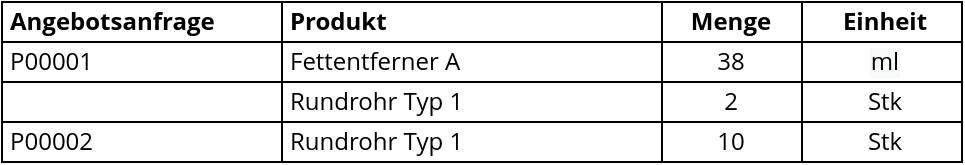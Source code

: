<mxfile version="13.7.9" type="device"><diagram id="GtRONhIAHqFVy6cvbiFZ" name="Seite 1"><mxGraphModel dx="1102" dy="574" grid="1" gridSize="10" guides="1" tooltips="1" connect="1" arrows="1" fold="1" page="1" pageScale="1" pageWidth="827" pageHeight="1169" math="0" shadow="0"><root><mxCell id="uIaLDYGZTDQxNUprMQj0-0"/><mxCell id="uIaLDYGZTDQxNUprMQj0-1" parent="uIaLDYGZTDQxNUprMQj0-0"/><mxCell id="diI0_13bmxmqcU8Szz5P-21" value="" style="shape=table;html=1;whiteSpace=wrap;startSize=0;container=1;collapsible=0;childLayout=tableLayout;fontFamily=Open Sans;fontSize=12;align=left;spacingLeft=2;" parent="uIaLDYGZTDQxNUprMQj0-1" vertex="1"><mxGeometry x="40" y="40" width="480" height="80" as="geometry"/></mxCell><mxCell id="diI0_13bmxmqcU8Szz5P-22" value="" style="shape=partialRectangle;html=1;whiteSpace=wrap;collapsible=0;dropTarget=0;pointerEvents=0;fillColor=none;top=0;left=0;bottom=0;right=0;points=[[0,0.5],[1,0.5]];portConstraint=eastwest;fontFamily=Open Sans;spacingLeft=2;align=left;" parent="diI0_13bmxmqcU8Szz5P-21" vertex="1"><mxGeometry width="480" height="20" as="geometry"/></mxCell><mxCell id="diI0_13bmxmqcU8Szz5P-23" value="&lt;b&gt;Angebotsanfrage&lt;/b&gt;" style="shape=partialRectangle;html=1;whiteSpace=wrap;connectable=0;fillColor=none;top=0;left=0;bottom=0;right=0;overflow=hidden;align=left;fontFamily=Open Sans;spacingLeft=2;" parent="diI0_13bmxmqcU8Szz5P-22" vertex="1"><mxGeometry width="140" height="20" as="geometry"/></mxCell><mxCell id="diI0_13bmxmqcU8Szz5P-24" value="&lt;b&gt;Produkt&lt;/b&gt;" style="shape=partialRectangle;html=1;whiteSpace=wrap;connectable=0;fillColor=none;top=0;left=0;bottom=0;right=0;overflow=hidden;fontFamily=Open Sans;spacingLeft=2;align=left;spacingRight=3;" parent="diI0_13bmxmqcU8Szz5P-22" vertex="1"><mxGeometry x="140" width="190" height="20" as="geometry"/></mxCell><mxCell id="diI0_13bmxmqcU8Szz5P-25" value="Menge" style="shape=partialRectangle;html=1;whiteSpace=wrap;connectable=0;fillColor=none;top=0;left=0;bottom=0;right=0;overflow=hidden;fontFamily=Open Sans;spacingLeft=2;align=center;spacingRight=3;fontStyle=1" parent="diI0_13bmxmqcU8Szz5P-22" vertex="1"><mxGeometry x="330" width="70" height="20" as="geometry"/></mxCell><mxCell id="diI0_13bmxmqcU8Szz5P-28" value="Einheit" style="shape=partialRectangle;html=1;whiteSpace=wrap;connectable=0;fillColor=none;top=0;left=0;bottom=0;right=0;overflow=hidden;fontFamily=Open Sans;spacingLeft=3;align=center;fontStyle=1" parent="diI0_13bmxmqcU8Szz5P-22" vertex="1"><mxGeometry x="400" width="80" height="20" as="geometry"/></mxCell><mxCell id="diI0_13bmxmqcU8Szz5P-36" value="" style="shape=partialRectangle;html=1;whiteSpace=wrap;collapsible=0;dropTarget=0;pointerEvents=0;fillColor=none;top=0;left=0;bottom=0;right=0;points=[[0,0.5],[1,0.5]];portConstraint=eastwest;fontFamily=Open Sans;spacingLeft=2;align=center;fontColor=#97D077;" parent="diI0_13bmxmqcU8Szz5P-21" vertex="1"><mxGeometry y="20" width="480" height="20" as="geometry"/></mxCell><mxCell id="diI0_13bmxmqcU8Szz5P-37" value="P00001" style="shape=partialRectangle;html=1;whiteSpace=wrap;connectable=0;fillColor=none;top=0;left=0;bottom=0;right=0;overflow=hidden;fontFamily=Open Sans;spacingLeft=2;align=left;" parent="diI0_13bmxmqcU8Szz5P-36" vertex="1"><mxGeometry width="140" height="20" as="geometry"/></mxCell><mxCell id="diI0_13bmxmqcU8Szz5P-38" value="Fettentferner A&lt;br&gt;" style="shape=partialRectangle;html=1;whiteSpace=wrap;connectable=0;fillColor=none;top=0;left=0;bottom=0;right=0;overflow=hidden;fontFamily=Open Sans;spacingLeft=2;align=left;spacingRight=3;" parent="diI0_13bmxmqcU8Szz5P-36" vertex="1"><mxGeometry x="140" width="190" height="20" as="geometry"/></mxCell><mxCell id="diI0_13bmxmqcU8Szz5P-39" value="38" style="shape=partialRectangle;html=1;whiteSpace=wrap;connectable=0;fillColor=none;top=0;left=0;bottom=0;right=0;overflow=hidden;fontFamily=Open Sans;spacingLeft=2;align=center;spacingRight=3;" parent="diI0_13bmxmqcU8Szz5P-36" vertex="1"><mxGeometry x="330" width="70" height="20" as="geometry"/></mxCell><mxCell id="diI0_13bmxmqcU8Szz5P-42" value="&lt;span style=&quot;font-family: &amp;#34;open sans&amp;#34; ; font-size: 12px ; font-style: normal ; font-weight: 400 ; letter-spacing: normal ; text-indent: 0px ; text-transform: none ; word-spacing: 0px ; background-color: rgb(248 , 249 , 250) ; display: inline ; float: none&quot;&gt;ml&lt;/span&gt;" style="shape=partialRectangle;html=1;whiteSpace=wrap;connectable=0;fillColor=none;top=0;left=0;bottom=0;right=0;overflow=hidden;fontFamily=Open Sans;spacingLeft=3;align=center;" parent="diI0_13bmxmqcU8Szz5P-36" vertex="1"><mxGeometry x="400" width="80" height="20" as="geometry"/></mxCell><mxCell id="9axlk6Ps-d_YkfV5iq8d-153" style="shape=partialRectangle;html=1;whiteSpace=wrap;collapsible=0;dropTarget=0;pointerEvents=0;fillColor=none;top=0;left=0;bottom=0;right=0;points=[[0,0.5],[1,0.5]];portConstraint=eastwest;fontFamily=Open Sans;spacingLeft=2;align=center;fontColor=#97D077;" vertex="1" parent="diI0_13bmxmqcU8Szz5P-21"><mxGeometry y="40" width="480" height="20" as="geometry"/></mxCell><mxCell id="9axlk6Ps-d_YkfV5iq8d-154" style="shape=partialRectangle;html=1;whiteSpace=wrap;connectable=0;fillColor=none;top=0;left=0;bottom=0;right=0;overflow=hidden;fontFamily=Open Sans;spacingLeft=2;align=left;" vertex="1" parent="9axlk6Ps-d_YkfV5iq8d-153"><mxGeometry width="140" height="20" as="geometry"/></mxCell><mxCell id="9axlk6Ps-d_YkfV5iq8d-155" value="Rundrohr Typ 1" style="shape=partialRectangle;html=1;whiteSpace=wrap;connectable=0;fillColor=none;top=0;left=0;bottom=0;right=0;overflow=hidden;fontFamily=Open Sans;spacingLeft=2;align=left;spacingRight=3;" vertex="1" parent="9axlk6Ps-d_YkfV5iq8d-153"><mxGeometry x="140" width="190" height="20" as="geometry"/></mxCell><mxCell id="9axlk6Ps-d_YkfV5iq8d-156" value="2" style="shape=partialRectangle;html=1;whiteSpace=wrap;connectable=0;fillColor=none;top=0;left=0;bottom=0;right=0;overflow=hidden;fontFamily=Open Sans;spacingLeft=2;align=center;spacingRight=3;" vertex="1" parent="9axlk6Ps-d_YkfV5iq8d-153"><mxGeometry x="330" width="70" height="20" as="geometry"/></mxCell><mxCell id="9axlk6Ps-d_YkfV5iq8d-157" value="Stk" style="shape=partialRectangle;html=1;whiteSpace=wrap;connectable=0;fillColor=none;top=0;left=0;bottom=0;right=0;overflow=hidden;fontFamily=Open Sans;spacingLeft=3;align=center;" vertex="1" parent="9axlk6Ps-d_YkfV5iq8d-153"><mxGeometry x="400" width="80" height="20" as="geometry"/></mxCell><mxCell id="9axlk6Ps-d_YkfV5iq8d-158" style="shape=partialRectangle;html=1;whiteSpace=wrap;collapsible=0;dropTarget=0;pointerEvents=0;fillColor=none;top=0;left=0;bottom=0;right=0;points=[[0,0.5],[1,0.5]];portConstraint=eastwest;fontFamily=Open Sans;spacingLeft=2;align=center;fontColor=#97D077;" vertex="1" parent="diI0_13bmxmqcU8Szz5P-21"><mxGeometry y="60" width="480" height="20" as="geometry"/></mxCell><mxCell id="9axlk6Ps-d_YkfV5iq8d-159" value="&lt;span&gt;P00002&lt;/span&gt;" style="shape=partialRectangle;html=1;whiteSpace=wrap;connectable=0;fillColor=none;top=0;left=0;bottom=0;right=0;overflow=hidden;fontFamily=Open Sans;spacingLeft=2;align=left;" vertex="1" parent="9axlk6Ps-d_YkfV5iq8d-158"><mxGeometry width="140" height="20" as="geometry"/></mxCell><mxCell id="9axlk6Ps-d_YkfV5iq8d-160" value="&lt;span&gt;Rundrohr Typ 1&lt;/span&gt;" style="shape=partialRectangle;html=1;whiteSpace=wrap;connectable=0;fillColor=none;top=0;left=0;bottom=0;right=0;overflow=hidden;fontFamily=Open Sans;spacingLeft=2;align=left;spacingRight=3;" vertex="1" parent="9axlk6Ps-d_YkfV5iq8d-158"><mxGeometry x="140" width="190" height="20" as="geometry"/></mxCell><mxCell id="9axlk6Ps-d_YkfV5iq8d-161" value="10" style="shape=partialRectangle;html=1;whiteSpace=wrap;connectable=0;fillColor=none;top=0;left=0;bottom=0;right=0;overflow=hidden;fontFamily=Open Sans;spacingLeft=2;align=center;spacingRight=3;" vertex="1" parent="9axlk6Ps-d_YkfV5iq8d-158"><mxGeometry x="330" width="70" height="20" as="geometry"/></mxCell><mxCell id="9axlk6Ps-d_YkfV5iq8d-162" value="Stk" style="shape=partialRectangle;html=1;whiteSpace=wrap;connectable=0;fillColor=none;top=0;left=0;bottom=0;right=0;overflow=hidden;fontFamily=Open Sans;spacingLeft=3;align=center;" vertex="1" parent="9axlk6Ps-d_YkfV5iq8d-158"><mxGeometry x="400" width="80" height="20" as="geometry"/></mxCell></root></mxGraphModel></diagram></mxfile>